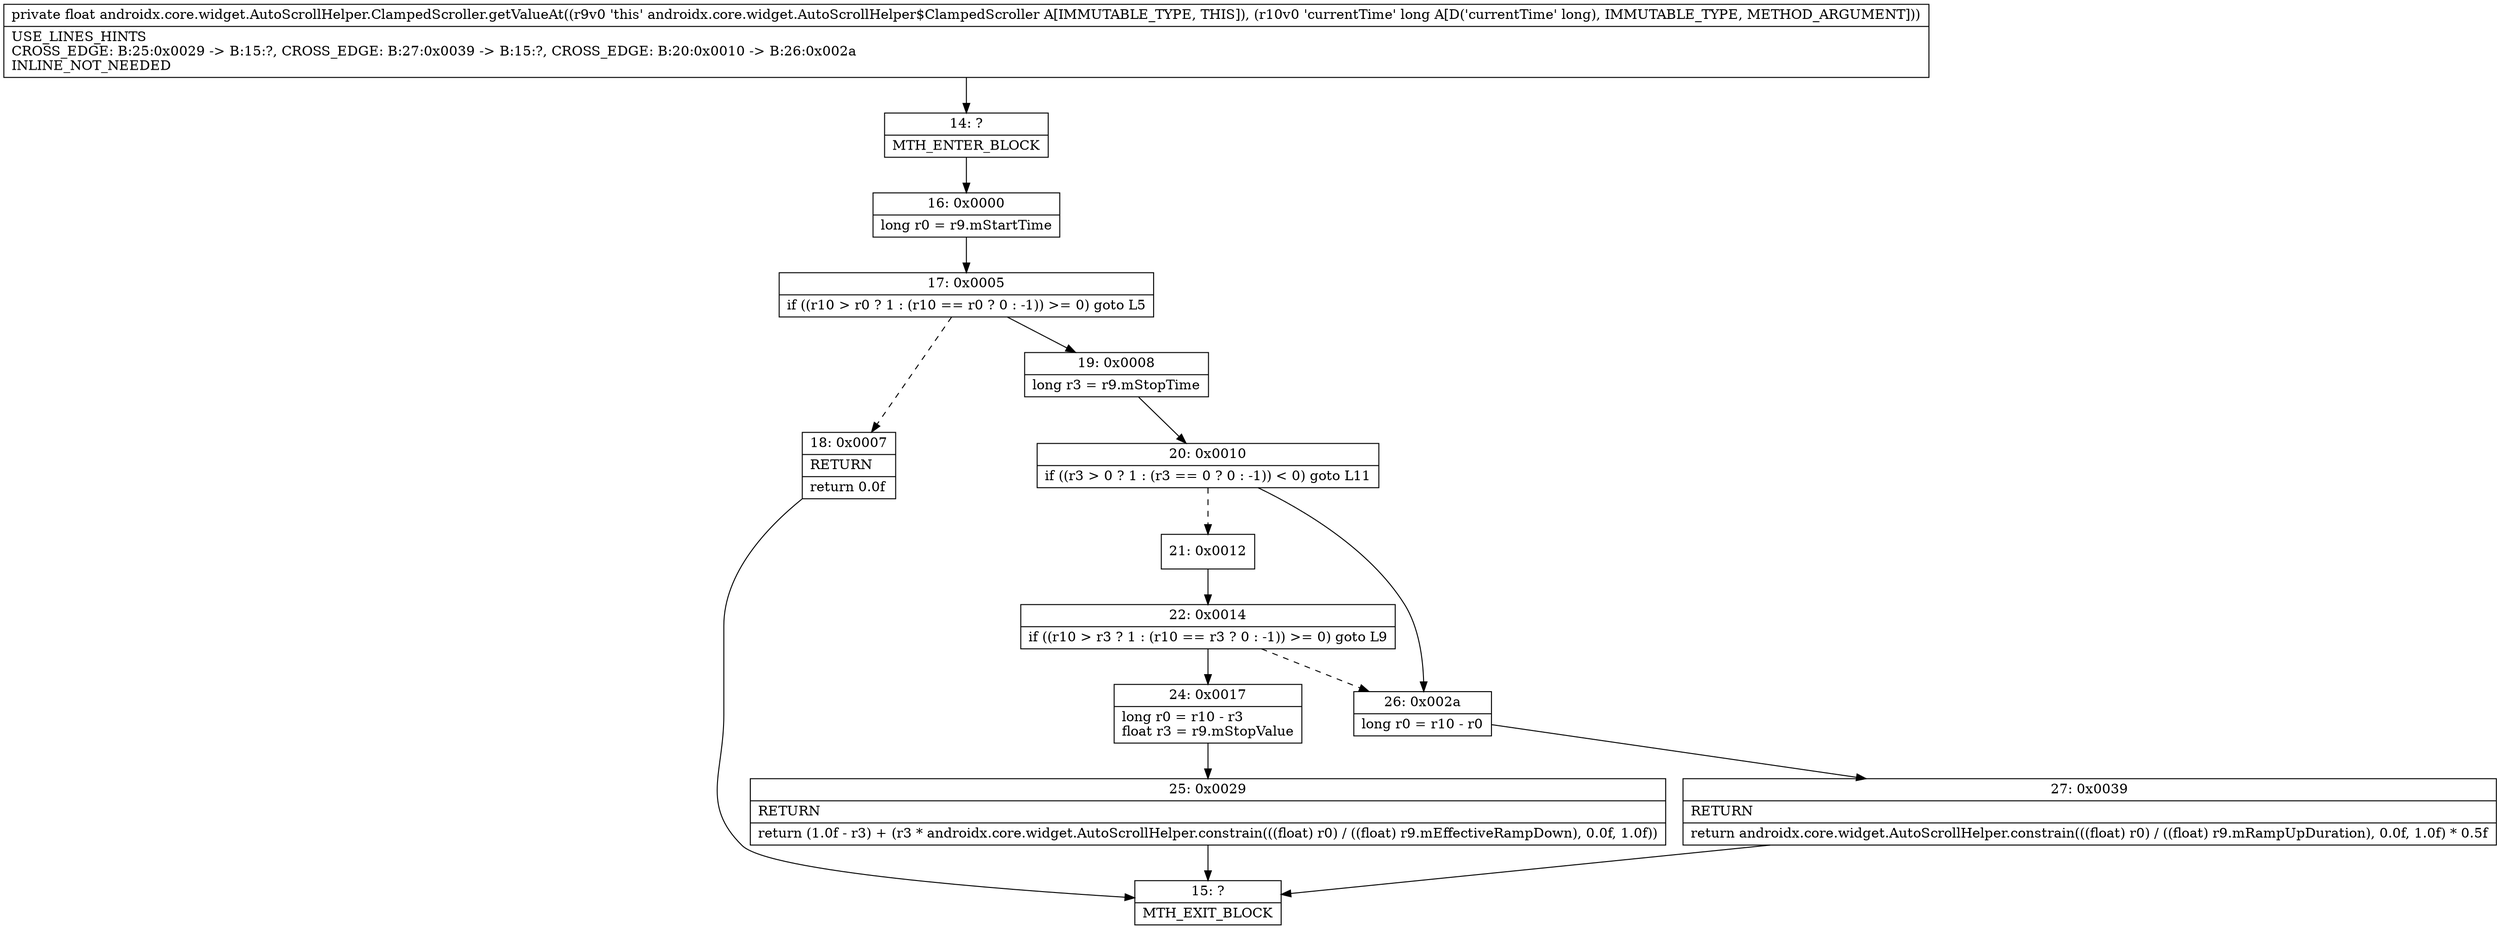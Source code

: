 digraph "CFG forandroidx.core.widget.AutoScrollHelper.ClampedScroller.getValueAt(J)F" {
Node_14 [shape=record,label="{14\:\ ?|MTH_ENTER_BLOCK\l}"];
Node_16 [shape=record,label="{16\:\ 0x0000|long r0 = r9.mStartTime\l}"];
Node_17 [shape=record,label="{17\:\ 0x0005|if ((r10 \> r0 ? 1 : (r10 == r0 ? 0 : \-1)) \>= 0) goto L5\l}"];
Node_18 [shape=record,label="{18\:\ 0x0007|RETURN\l|return 0.0f\l}"];
Node_15 [shape=record,label="{15\:\ ?|MTH_EXIT_BLOCK\l}"];
Node_19 [shape=record,label="{19\:\ 0x0008|long r3 = r9.mStopTime\l}"];
Node_20 [shape=record,label="{20\:\ 0x0010|if ((r3 \> 0 ? 1 : (r3 == 0 ? 0 : \-1)) \< 0) goto L11\l}"];
Node_21 [shape=record,label="{21\:\ 0x0012}"];
Node_22 [shape=record,label="{22\:\ 0x0014|if ((r10 \> r3 ? 1 : (r10 == r3 ? 0 : \-1)) \>= 0) goto L9\l}"];
Node_24 [shape=record,label="{24\:\ 0x0017|long r0 = r10 \- r3\lfloat r3 = r9.mStopValue\l}"];
Node_25 [shape=record,label="{25\:\ 0x0029|RETURN\l|return (1.0f \- r3) + (r3 * androidx.core.widget.AutoScrollHelper.constrain(((float) r0) \/ ((float) r9.mEffectiveRampDown), 0.0f, 1.0f))\l}"];
Node_26 [shape=record,label="{26\:\ 0x002a|long r0 = r10 \- r0\l}"];
Node_27 [shape=record,label="{27\:\ 0x0039|RETURN\l|return androidx.core.widget.AutoScrollHelper.constrain(((float) r0) \/ ((float) r9.mRampUpDuration), 0.0f, 1.0f) * 0.5f\l}"];
MethodNode[shape=record,label="{private float androidx.core.widget.AutoScrollHelper.ClampedScroller.getValueAt((r9v0 'this' androidx.core.widget.AutoScrollHelper$ClampedScroller A[IMMUTABLE_TYPE, THIS]), (r10v0 'currentTime' long A[D('currentTime' long), IMMUTABLE_TYPE, METHOD_ARGUMENT]))  | USE_LINES_HINTS\lCROSS_EDGE: B:25:0x0029 \-\> B:15:?, CROSS_EDGE: B:27:0x0039 \-\> B:15:?, CROSS_EDGE: B:20:0x0010 \-\> B:26:0x002a\lINLINE_NOT_NEEDED\l}"];
MethodNode -> Node_14;Node_14 -> Node_16;
Node_16 -> Node_17;
Node_17 -> Node_18[style=dashed];
Node_17 -> Node_19;
Node_18 -> Node_15;
Node_19 -> Node_20;
Node_20 -> Node_21[style=dashed];
Node_20 -> Node_26;
Node_21 -> Node_22;
Node_22 -> Node_24;
Node_22 -> Node_26[style=dashed];
Node_24 -> Node_25;
Node_25 -> Node_15;
Node_26 -> Node_27;
Node_27 -> Node_15;
}

